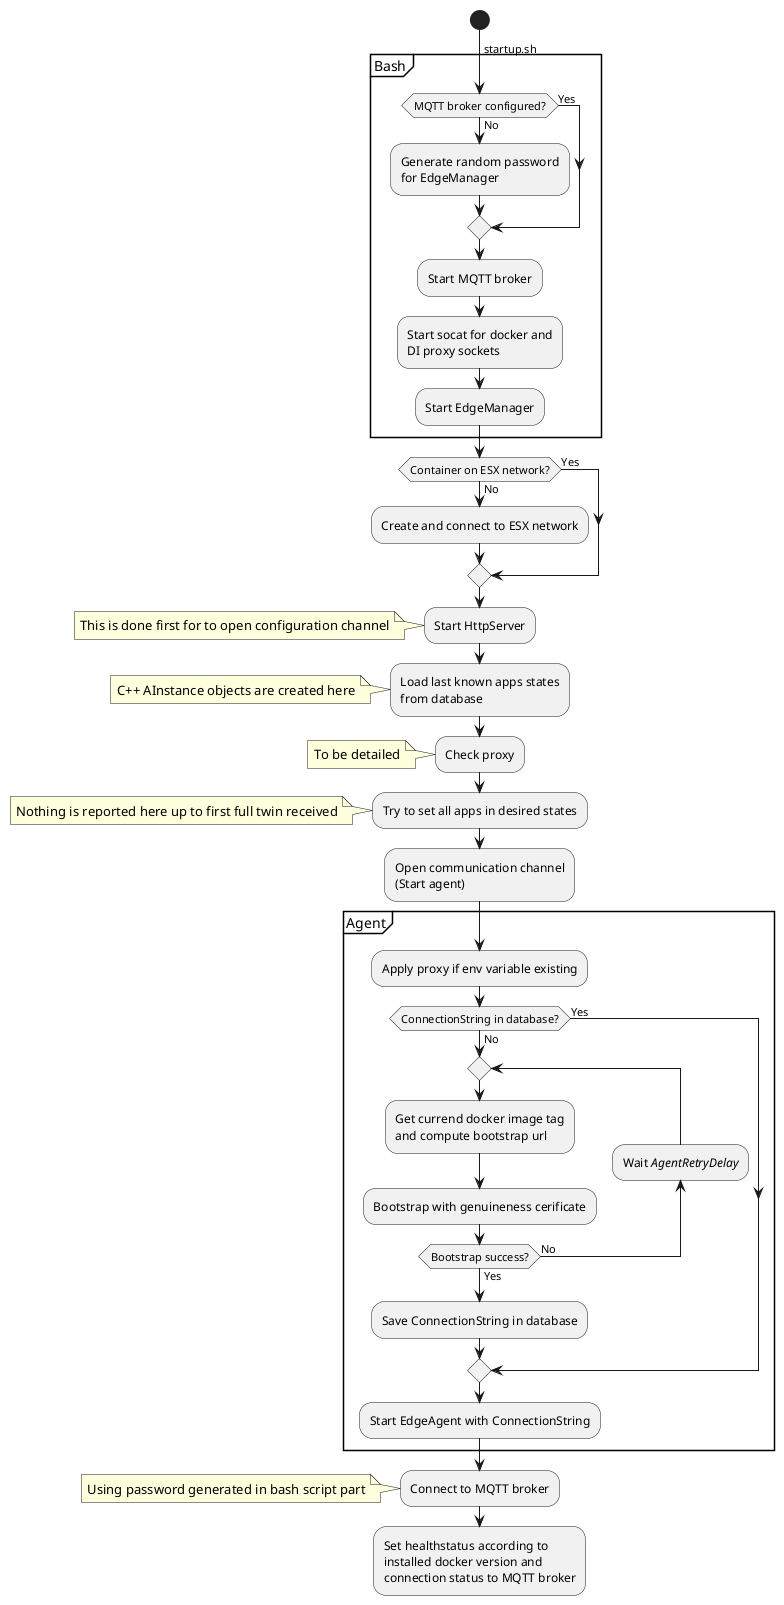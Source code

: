 @startuml
start
-> startup.sh;
partition Bash {
    if (MQTT broker configured?) then (No)
        :Generate random password
for EdgeManager;
    else (Yes)
    endif
    :Start MQTT broker;
    :Start socat for docker and
DI proxy sockets;
    :Start EdgeManager;
}

if (Container on ESX network?) then (No)
    :Create and connect to ESX network;
else (Yes)
endif

:Start HttpServer;
note left: This is done first for to open configuration channel

:Load last known apps states
from database;
note left: C++ AInstance objects are created here

:Check proxy;
note left: To be detailed

:Try to set all apps in desired states;
note left: Nothing is reported here up to first full twin received

:Open communication channel
(Start agent);

partition Agent {
    :Apply proxy if env variable existing;
    if (ConnectionString in database?) then (No)
        repeat
            :Get currend docker image tag
and compute bootstrap url;
            :Bootstrap with genuineness cerificate;
            backward :Wait //AgentRetryDelay//;
        repeat while (Bootstrap success?) is (No) not (Yes)
        :Save ConnectionString in database;
    else (Yes)
    endif
    :Start EdgeAgent with ConnectionString;
}

:Connect to MQTT broker;
note left: Using password generated in bash script part

:Set healthstatus according to
installed docker version and
connection status to MQTT broker;

@enduml
